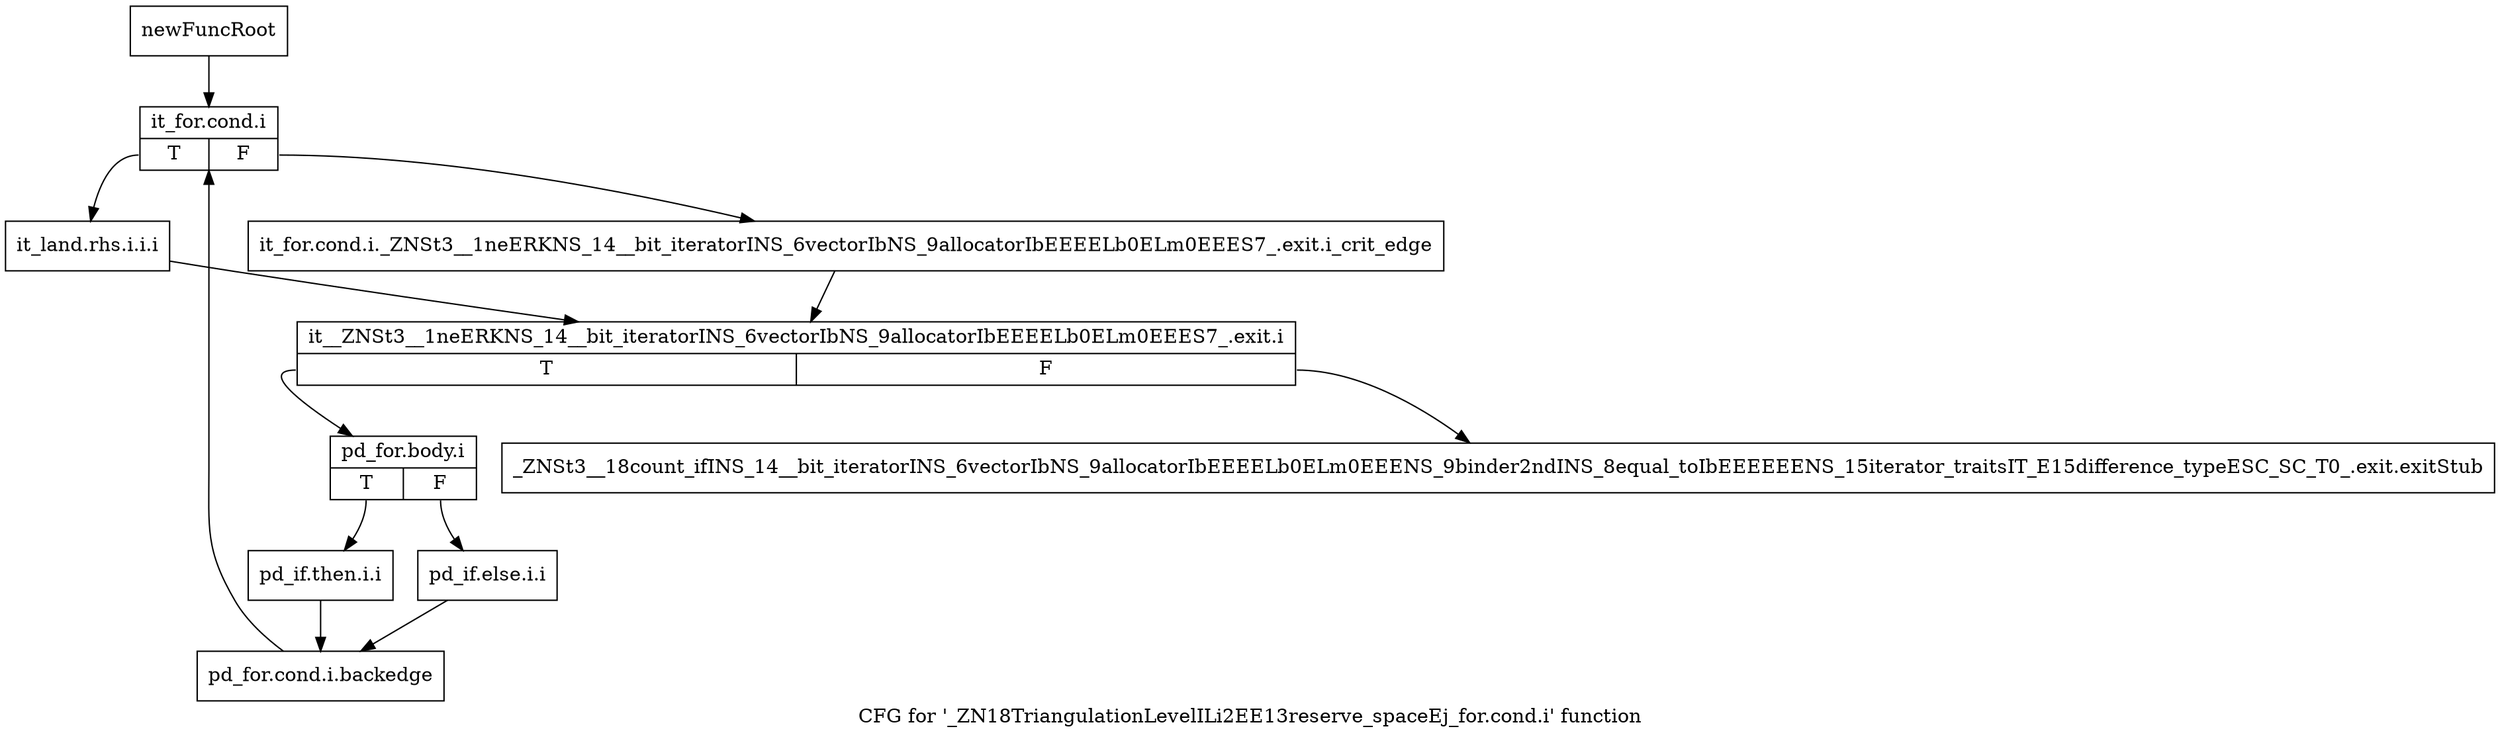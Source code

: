 digraph "CFG for '_ZN18TriangulationLevelILi2EE13reserve_spaceEj_for.cond.i' function" {
	label="CFG for '_ZN18TriangulationLevelILi2EE13reserve_spaceEj_for.cond.i' function";

	Node0x979bbd0 [shape=record,label="{newFuncRoot}"];
	Node0x979bbd0 -> Node0x979bc70;
	Node0x979bc20 [shape=record,label="{_ZNSt3__18count_ifINS_14__bit_iteratorINS_6vectorIbNS_9allocatorIbEEEELb0ELm0EEENS_9binder2ndINS_8equal_toIbEEEEEENS_15iterator_traitsIT_E15difference_typeESC_SC_T0_.exit.exitStub}"];
	Node0x979bc70 [shape=record,label="{it_for.cond.i|{<s0>T|<s1>F}}"];
	Node0x979bc70:s0 -> Node0x979bd10;
	Node0x979bc70:s1 -> Node0x979bcc0;
	Node0x979bcc0 [shape=record,label="{it_for.cond.i._ZNSt3__1neERKNS_14__bit_iteratorINS_6vectorIbNS_9allocatorIbEEEELb0ELm0EEES7_.exit.i_crit_edge}"];
	Node0x979bcc0 -> Node0x979bd60;
	Node0x979bd10 [shape=record,label="{it_land.rhs.i.i.i}"];
	Node0x979bd10 -> Node0x979bd60;
	Node0x979bd60 [shape=record,label="{it__ZNSt3__1neERKNS_14__bit_iteratorINS_6vectorIbNS_9allocatorIbEEEELb0ELm0EEES7_.exit.i|{<s0>T|<s1>F}}"];
	Node0x979bd60:s0 -> Node0x979bdb0;
	Node0x979bd60:s1 -> Node0x979bc20;
	Node0x979bdb0 [shape=record,label="{pd_for.body.i|{<s0>T|<s1>F}}"];
	Node0x979bdb0:s0 -> Node0x979bec0;
	Node0x979bdb0:s1 -> Node0x979be70;
	Node0x979be70 [shape=record,label="{pd_if.else.i.i}"];
	Node0x979be70 -> Node0x979bf10;
	Node0x979bec0 [shape=record,label="{pd_if.then.i.i}"];
	Node0x979bec0 -> Node0x979bf10;
	Node0x979bf10 [shape=record,label="{pd_for.cond.i.backedge}"];
	Node0x979bf10 -> Node0x979bc70;
}
